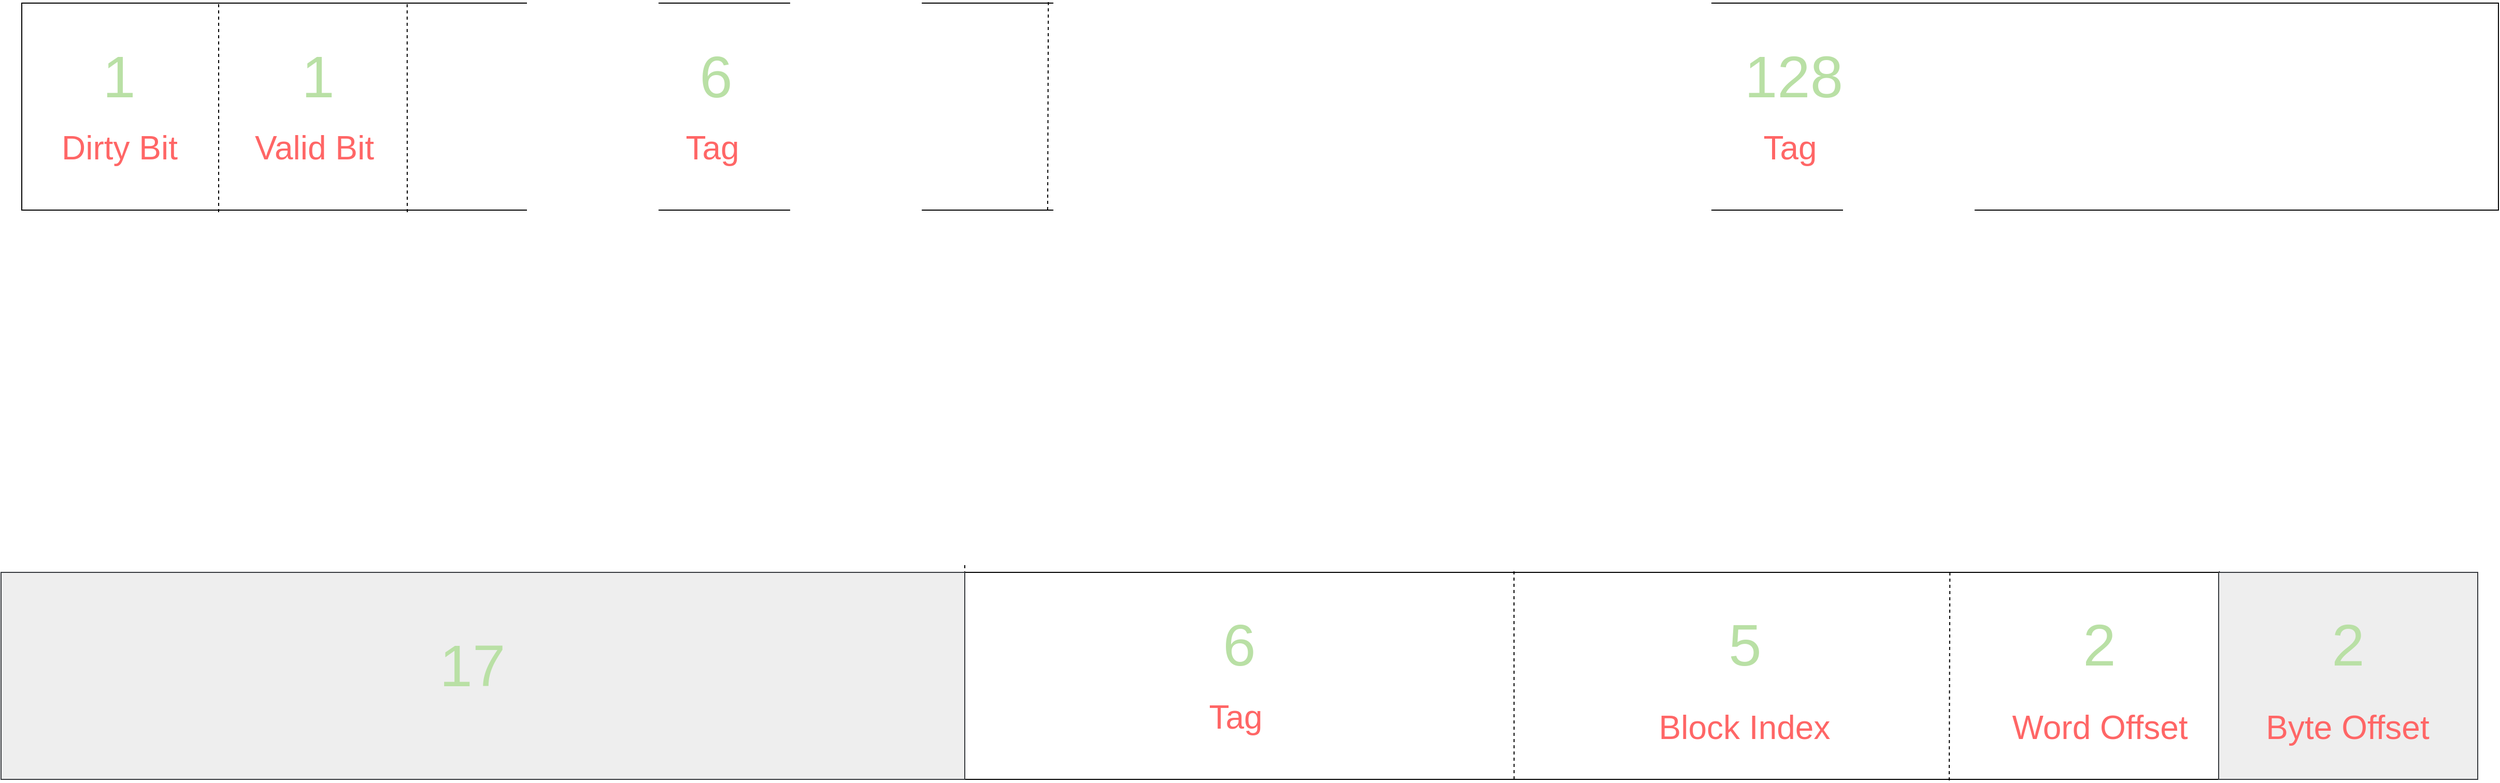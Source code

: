 <mxfile version="14.4.2" type="device"><diagram id="cU0h6jQ_p8P6bVY95d0t" name="Page-1"><mxGraphModel dx="3828" dy="2372" grid="1" gridSize="10" guides="1" tooltips="1" connect="1" arrows="1" fold="1" page="1" pageScale="1" pageWidth="850" pageHeight="1100" math="0" shadow="0"><root><mxCell id="0"/><mxCell id="1" parent="0"/><mxCell id="wbMXNcB-0V5xZtRAZRc4-24" value="" style="rounded=0;whiteSpace=wrap;html=1;" vertex="1" parent="1"><mxGeometry x="160" y="670" width="2390" height="200" as="geometry"/></mxCell><mxCell id="wbMXNcB-0V5xZtRAZRc4-1" value="" style="rounded=0;whiteSpace=wrap;html=1;" vertex="1" parent="1"><mxGeometry x="180" y="120" width="2390" height="200" as="geometry"/></mxCell><mxCell id="wbMXNcB-0V5xZtRAZRc4-5" value="" style="endArrow=none;dashed=1;html=1;" edge="1" parent="1"><mxGeometry width="50" height="50" relative="1" as="geometry"><mxPoint x="370" y="322" as="sourcePoint"/><mxPoint x="370" y="120" as="targetPoint"/><Array as="points"><mxPoint x="370" y="120"/></Array></mxGeometry></mxCell><mxCell id="wbMXNcB-0V5xZtRAZRc4-7" value="&lt;font style=&quot;font-size: 57px&quot; color=&quot;#b9e0a5&quot;&gt;1&lt;/font&gt;" style="text;html=1;strokeColor=none;fillColor=none;align=center;verticalAlign=middle;whiteSpace=wrap;rounded=0;" vertex="1" parent="1"><mxGeometry x="238.75" y="181" width="70" height="20" as="geometry"/></mxCell><mxCell id="wbMXNcB-0V5xZtRAZRc4-9" value="&lt;font style=&quot;font-size: 32px&quot; color=&quot;#ff6666&quot;&gt;Dirty Bit&lt;/font&gt;" style="text;html=1;strokeColor=none;fillColor=none;align=center;verticalAlign=middle;whiteSpace=wrap;rounded=0;" vertex="1" parent="1"><mxGeometry x="197.5" y="250" width="152.5" height="20" as="geometry"/></mxCell><mxCell id="wbMXNcB-0V5xZtRAZRc4-12" value="" style="endArrow=none;dashed=1;html=1;" edge="1" parent="1"><mxGeometry width="50" height="50" relative="1" as="geometry"><mxPoint x="552" y="322" as="sourcePoint"/><mxPoint x="551.9" y="118" as="targetPoint"/><Array as="points"><mxPoint x="551.9" y="118"/></Array></mxGeometry></mxCell><mxCell id="wbMXNcB-0V5xZtRAZRc4-13" value="&lt;font style=&quot;font-size: 57px&quot; color=&quot;#b9e0a5&quot;&gt;1&lt;/font&gt;" style="text;html=1;strokeColor=none;fillColor=none;align=center;verticalAlign=middle;whiteSpace=wrap;rounded=0;" vertex="1" parent="1"><mxGeometry x="431.25" y="181" width="70" height="20" as="geometry"/></mxCell><mxCell id="wbMXNcB-0V5xZtRAZRc4-14" value="&lt;font style=&quot;font-size: 32px&quot; color=&quot;#ff6666&quot;&gt;Valid Bit&lt;/font&gt;" style="text;html=1;strokeColor=none;fillColor=none;align=center;verticalAlign=middle;whiteSpace=wrap;rounded=0;" vertex="1" parent="1"><mxGeometry x="386" y="250" width="152.5" height="20" as="geometry"/></mxCell><mxCell id="wbMXNcB-0V5xZtRAZRc4-15" value="" style="endArrow=none;dashed=1;html=1;exitX=0.225;exitY=1;exitDx=0;exitDy=0;exitPerimeter=0;" edge="1" parent="1"><mxGeometry width="50" height="50" relative="1" as="geometry"><mxPoint x="1170" y="320" as="sourcePoint"/><mxPoint x="1170.65" y="118.0" as="targetPoint"/><Array as="points"><mxPoint x="1170.65" y="118"/></Array></mxGeometry></mxCell><mxCell id="wbMXNcB-0V5xZtRAZRc4-17" value="&lt;font style=&quot;font-size: 57px&quot; color=&quot;#b9e0a5&quot;&gt;6&lt;/font&gt;" style="text;html=1;strokeColor=none;fillColor=none;align=center;verticalAlign=middle;whiteSpace=wrap;rounded=0;" vertex="1" parent="1"><mxGeometry x="815.25" y="181" width="70" height="20" as="geometry"/></mxCell><mxCell id="wbMXNcB-0V5xZtRAZRc4-18" value="&lt;font style=&quot;font-size: 32px&quot; color=&quot;#ff6666&quot;&gt;Tag&lt;/font&gt;" style="text;html=1;strokeColor=none;fillColor=none;align=center;verticalAlign=middle;whiteSpace=wrap;rounded=0;" vertex="1" parent="1"><mxGeometry x="770" y="250" width="152.5" height="20" as="geometry"/></mxCell><mxCell id="wbMXNcB-0V5xZtRAZRc4-21" value="&lt;font style=&quot;font-size: 57px&quot; color=&quot;#b9e0a5&quot;&gt;128&lt;/font&gt;" style="text;html=1;strokeColor=none;fillColor=none;align=center;verticalAlign=middle;whiteSpace=wrap;rounded=0;" vertex="1" parent="1"><mxGeometry x="1855.25" y="181" width="70" height="20" as="geometry"/></mxCell><mxCell id="wbMXNcB-0V5xZtRAZRc4-22" value="&lt;font style=&quot;font-size: 32px&quot; color=&quot;#ff6666&quot;&gt;Tag&lt;/font&gt;" style="text;html=1;strokeColor=none;fillColor=none;align=center;verticalAlign=middle;whiteSpace=wrap;rounded=0;" vertex="1" parent="1"><mxGeometry x="1810" y="250" width="152.5" height="20" as="geometry"/></mxCell><mxCell id="wbMXNcB-0V5xZtRAZRc4-25" value="" style="endArrow=none;dashed=1;html=1;" edge="1" parent="1"><mxGeometry width="50" height="50" relative="1" as="geometry"><mxPoint x="1090" y="864" as="sourcePoint"/><mxPoint x="1090" y="662" as="targetPoint"/><Array as="points"/></mxGeometry></mxCell><mxCell id="wbMXNcB-0V5xZtRAZRc4-28" value="" style="endArrow=none;dashed=1;html=1;" edge="1" parent="1"><mxGeometry width="50" height="50" relative="1" as="geometry"><mxPoint x="1620.1" y="870" as="sourcePoint"/><mxPoint x="1620" y="666" as="targetPoint"/><Array as="points"><mxPoint x="1620" y="666"/></Array></mxGeometry></mxCell><mxCell id="wbMXNcB-0V5xZtRAZRc4-31" value="" style="endArrow=none;dashed=1;html=1;exitX=0.225;exitY=1;exitDx=0;exitDy=0;exitPerimeter=0;" edge="1" parent="1"><mxGeometry width="50" height="50" relative="1" as="geometry"><mxPoint x="2040" y="871" as="sourcePoint"/><mxPoint x="2040.65" y="669.0" as="targetPoint"/><Array as="points"><mxPoint x="2040.65" y="669"/></Array></mxGeometry></mxCell><mxCell id="wbMXNcB-0V5xZtRAZRc4-34" value="&lt;font style=&quot;font-size: 57px&quot; color=&quot;#b9e0a5&quot;&gt;2&lt;/font&gt;" style="text;html=1;strokeColor=none;fillColor=none;align=center;verticalAlign=middle;whiteSpace=wrap;rounded=0;" vertex="1" parent="1"><mxGeometry x="2150" y="730" width="70" height="20" as="geometry"/></mxCell><mxCell id="wbMXNcB-0V5xZtRAZRc4-35" value="&lt;font style=&quot;font-size: 32px&quot; color=&quot;#ff6666&quot;&gt;Word&amp;nbsp;&lt;/font&gt;&lt;font color=&quot;#ff6666&quot;&gt;&lt;span style=&quot;font-size: 32px&quot;&gt;Offset&lt;/span&gt;&lt;/font&gt;" style="text;html=1;strokeColor=none;fillColor=none;align=center;verticalAlign=middle;whiteSpace=wrap;rounded=0;" vertex="1" parent="1"><mxGeometry x="2108.75" y="810" width="152.5" height="20" as="geometry"/></mxCell><mxCell id="wbMXNcB-0V5xZtRAZRc4-36" value="" style="rounded=0;whiteSpace=wrap;html=1;fillColor=#eeeeee;strokeColor=#36393d;" vertex="1" parent="1"><mxGeometry x="160" y="670" width="930" height="200" as="geometry"/></mxCell><mxCell id="wbMXNcB-0V5xZtRAZRc4-26" value="&lt;font style=&quot;font-size: 57px&quot; color=&quot;#b9e0a5&quot;&gt;17&lt;/font&gt;" style="text;html=1;strokeColor=none;fillColor=none;align=center;verticalAlign=middle;whiteSpace=wrap;rounded=0;" vertex="1" parent="1"><mxGeometry x="580" y="750" width="70" height="20" as="geometry"/></mxCell><mxCell id="wbMXNcB-0V5xZtRAZRc4-39" value="&lt;font style=&quot;font-size: 57px&quot; color=&quot;#b9e0a5&quot;&gt;6&lt;/font&gt;" style="text;html=1;strokeColor=none;fillColor=none;align=center;verticalAlign=middle;whiteSpace=wrap;rounded=0;" vertex="1" parent="1"><mxGeometry x="1320" y="730" width="70" height="20" as="geometry"/></mxCell><mxCell id="wbMXNcB-0V5xZtRAZRc4-40" value="&lt;font style=&quot;font-size: 32px&quot; color=&quot;#ff6666&quot;&gt;Tag&lt;/font&gt;" style="text;html=1;strokeColor=none;fillColor=none;align=center;verticalAlign=middle;whiteSpace=wrap;rounded=0;" vertex="1" parent="1"><mxGeometry x="1275" y="800" width="152.5" height="20" as="geometry"/></mxCell><mxCell id="wbMXNcB-0V5xZtRAZRc4-42" value="&lt;font style=&quot;font-size: 57px&quot; color=&quot;#b9e0a5&quot;&gt;5&lt;/font&gt;" style="text;html=1;strokeColor=none;fillColor=none;align=center;verticalAlign=middle;whiteSpace=wrap;rounded=0;" vertex="1" parent="1"><mxGeometry x="1807.75" y="730" width="70" height="20" as="geometry"/></mxCell><mxCell id="wbMXNcB-0V5xZtRAZRc4-43" value="&lt;font color=&quot;#ff6666&quot;&gt;&lt;span style=&quot;font-size: 32px&quot;&gt;Block Index&lt;/span&gt;&lt;/font&gt;" style="text;html=1;strokeColor=none;fillColor=none;align=center;verticalAlign=middle;whiteSpace=wrap;rounded=0;" vertex="1" parent="1"><mxGeometry x="1739.13" y="810" width="207.25" height="20" as="geometry"/></mxCell><mxCell id="wbMXNcB-0V5xZtRAZRc4-44" value="" style="endArrow=none;dashed=1;html=1;exitX=0.225;exitY=1;exitDx=0;exitDy=0;exitPerimeter=0;" edge="1" parent="1"><mxGeometry width="50" height="50" relative="1" as="geometry"><mxPoint x="2300" y="870.0" as="sourcePoint"/><mxPoint x="2300.65" y="668.0" as="targetPoint"/><Array as="points"><mxPoint x="2300.65" y="668"/></Array></mxGeometry></mxCell><mxCell id="wbMXNcB-0V5xZtRAZRc4-51" value="" style="rounded=0;whiteSpace=wrap;html=1;fillColor=#eeeeee;strokeColor=#36393d;" vertex="1" parent="1"><mxGeometry x="2300" y="670" width="250" height="200" as="geometry"/></mxCell><mxCell id="wbMXNcB-0V5xZtRAZRc4-49" value="&lt;font style=&quot;font-size: 57px&quot; color=&quot;#b9e0a5&quot;&gt;2&lt;/font&gt;" style="text;html=1;strokeColor=none;fillColor=none;align=center;verticalAlign=middle;whiteSpace=wrap;rounded=0;" vertex="1" parent="1"><mxGeometry x="2390" y="730" width="70" height="20" as="geometry"/></mxCell><mxCell id="wbMXNcB-0V5xZtRAZRc4-50" value="&lt;font style=&quot;font-size: 32px&quot; color=&quot;#ff6666&quot;&gt;Byte&amp;nbsp;&lt;/font&gt;&lt;font color=&quot;#ff6666&quot;&gt;&lt;span style=&quot;font-size: 32px&quot;&gt;Offset&lt;/span&gt;&lt;/font&gt;" style="text;html=1;strokeColor=none;fillColor=none;align=center;verticalAlign=middle;whiteSpace=wrap;rounded=0;" vertex="1" parent="1"><mxGeometry x="2348" y="810" width="152.5" height="20" as="geometry"/></mxCell></root></mxGraphModel></diagram></mxfile>